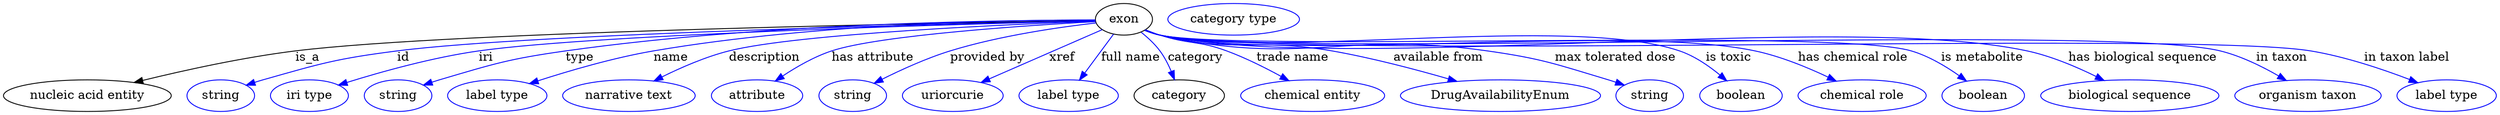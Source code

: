 digraph {
	graph [bb="0,0,2835.1,123"];
	node [label="\N"];
	exon	[height=0.5,
		label=exon,
		pos="1274.5,105",
		width=0.9027];
	"nucleic acid entity"	[height=0.5,
		pos="95.542,18",
		width=2.6539];
	exon -> "nucleic acid entity"	[label=is_a,
		lp="346.54,61.5",
		pos="e,148.75,32.95 1242.1,103.54 1097.9,101.38 514.26,91.378 332.54,69 272.93,61.658 206.05,46.943 158.58,35.368"];
	id	[color=blue,
		height=0.5,
		label=string,
		pos="247.54,18",
		width=1.0652];
	exon -> id	[color=blue,
		label=id,
		lp="455.54,61.5",
		pos="e,276.54,29.941 1242.2,103.36 1109.4,100.65 606.21,89.195 448.54,69 379.54,60.162 362.46,54.984 295.54,36 292.44,35.119 289.24,34.144 \
286.05,33.12",
		style=solid];
	iri	[color=blue,
		height=0.5,
		label="iri type",
		pos="348.54,18",
		width=1.2277];
	exon -> iri	[color=blue,
		label=iri,
		lp="549.54,61.5",
		pos="e,381.55,29.995 1242.1,103.25 1118.9,100.28 679.83,88.545 541.54,69 489,61.574 430.18,45.112 391.44,33.099",
		style=solid];
	type	[color=blue,
		height=0.5,
		label=string,
		pos="449.54,18",
		width=1.0652];
	exon -> type	[color=blue,
		label=type,
		lp="656.54,61.5",
		pos="e,478.19,29.989 1242,104.15 1148.2,104.17 869.22,101.28 640.54,69 575.53,59.824 559.53,54.534 496.54,36 493.64,35.146 490.65,34.209 \
487.66,33.227",
		style=solid];
	name	[color=blue,
		height=0.5,
		label="label type",
		pos="562.54,18",
		width=1.5707];
	exon -> name	[color=blue,
		label=name,
		lp="760.54,61.5",
		pos="e,599.19,31.72 1242.1,104.21 1158.3,104.26 928.5,101.2 740.54,69 694.99,61.198 644.38,46.359 608.81,34.864",
		style=solid];
	description	[color=blue,
		height=0.5,
		label="narrative text",
		pos="712.54,18",
		width=2.0943];
	exon -> description	[color=blue,
		label=description,
		lp="866.04,61.5",
		pos="e,740.84,34.756 1242.1,102.89 1152.7,99.618 904.57,88.944 825.54,69 799.27,62.37 771.41,50.111 749.93,39.391",
		style=solid];
	"has attribute"	[color=blue,
		height=0.5,
		label=attribute,
		pos="857.54,18",
		width=1.4443];
	exon -> "has attribute"	[color=blue,
		label="has attribute",
		lp="988.54,61.5",
		pos="e,878.05,34.672 1242.2,102.37 1169.8,98.437 996.84,87.377 941.54,69 922.02,62.513 902.15,50.96 886.64,40.592",
		style=solid];
	"provided by"	[color=blue,
		height=0.5,
		label=string,
		pos="965.54,18",
		width=1.0652];
	exon -> "provided by"	[color=blue,
		label="provided by",
		lp="1119,61.5",
		pos="e,989.98,32.142 1242.8,100.84 1203.2,96.353 1133.8,86.64 1076.5,69 1049.6,60.7 1020.6,47.49 999.05,36.732",
		style=solid];
	xref	[color=blue,
		height=0.5,
		label=uriorcurie,
		pos="1079.5,18",
		width=1.5887];
	exon -> xref	[color=blue,
		label=xref,
		lp="1204,61.5",
		pos="e,1111.8,33.064 1249.8,93.235 1217.5,79.15 1160.4,54.263 1121.3,37.218",
		style=solid];
	"full name"	[color=blue,
		height=0.5,
		label="label type",
		pos="1211.5,18",
		width=1.5707];
	exon -> "full name"	[color=blue,
		label="full name",
		lp="1282,61.5",
		pos="e,1223.9,35.672 1262.6,87.975 1258.2,82.018 1253.1,75.202 1248.5,69 1242.5,60.846 1235.9,51.939 1230,43.931",
		style=solid];
	category	[height=0.5,
		pos="1337.5,18",
		width=1.4263];
	exon -> category	[color=blue,
		label=category,
		lp="1356,61.5",
		pos="e,1332.1,36.224 1294.2,90.232 1301.6,84.33 1309.6,76.961 1315.5,69 1320.8,61.966 1325.1,53.494 1328.5,45.539",
		style=solid];
	"trade name"	[color=blue,
		height=0.5,
		label="chemical entity",
		pos="1488.5,18",
		width=2.2748];
	exon -> "trade name"	[color=blue,
		label="trade name",
		lp="1465.5,61.5",
		pos="e,1461.8,35.061 1299,93.101 1304.4,90.915 1310.1,88.755 1315.5,87 1348.6,76.318 1359,81.041 1391.5,69 1412.6,61.221 1434.9,49.946 \
1452.8,40.071",
		style=solid];
	"available from"	[color=blue,
		height=0.5,
		label=DrugAvailabilityEnum,
		pos="1702.5,18",
		width=3.1594];
	exon -> "available from"	[color=blue,
		label="available from",
		lp="1632,61.5",
		pos="e,1652.9,34.306 1298.4,92.691 1303.9,90.476 1309.9,88.407 1315.5,87 1400,66.096 1424.8,84.017 1510.5,69 1555.5,61.117 1605.5,47.979 \
1643.1,37.148",
		style=solid];
	"max tolerated dose"	[color=blue,
		height=0.5,
		label=string,
		pos="1872.5,18",
		width=1.0652];
	exon -> "max tolerated dose"	[color=blue,
		label="max tolerated dose",
		lp="1833.5,61.5",
		pos="e,1843.6,30.034 1298.4,92.507 1303.9,90.301 1309.8,88.282 1315.5,87 1477.1,50.763 1523.7,92.35 1687.5,69 1750,60.104 1765.1,54.087 \
1825.5,36 1828.3,35.172 1831.1,34.272 1834,33.332",
		style=solid];
	"is toxic"	[color=blue,
		height=0.5,
		label=boolean,
		pos="1975.5,18",
		width=1.2999];
	exon -> "is toxic"	[color=blue,
		label="is toxic",
		lp="1961.5,61.5",
		pos="e,1959.3,35.143 1298.4,92.431 1303.9,90.229 1309.8,88.231 1315.5,87 1444,59.384 1782.2,111.42 1906.5,69 1923.2,63.319 1939.3,52.123 \
1951.7,41.763",
		style=solid];
	"has chemical role"	[color=blue,
		height=0.5,
		label="chemical role",
		pos="2113.5,18",
		width=2.022];
	exon -> "has chemical role"	[color=blue,
		label="has chemical role",
		lp="2103,61.5",
		pos="e,2083.9,34.699 1298.4,92.415 1303.9,90.214 1309.8,88.22 1315.5,87 1462.5,55.697 1844.5,100 1991.5,69 2020.5,62.899 2051.3,50.221 \
2074.7,39.158",
		style=solid];
	"is metabolite"	[color=blue,
		height=0.5,
		label=boolean,
		pos="2251.5,18",
		width=1.2999];
	exon -> "is metabolite"	[color=blue,
		label="is metabolite",
		lp="2250.5,61.5",
		pos="e,2232.7,34.492 1298.3,92.391 1303.9,90.191 1309.8,88.204 1315.5,87 1408.4,67.488 2078.4,95.623 2169.5,69 2189.3,63.214 2209.2,51.342 \
2224.3,40.619",
		style=solid];
	"has biological sequence"	[color=blue,
		height=0.5,
		label="biological sequence",
		pos="2417.5,18",
		width=2.8164];
	exon -> "has biological sequence"	[color=blue,
		label="has biological sequence",
		lp="2433,61.5",
		pos="e,2388.6,35.264 1298.3,92.379 1303.9,90.18 1309.8,88.196 1315.5,87 1530.1,42.248 2087.3,115.24 2301.5,69 2328.7,63.129 2357.5,50.796 \
2379.5,39.848",
		style=solid];
	"in taxon"	[color=blue,
		height=0.5,
		label="organism taxon",
		pos="2620.5,18",
		width=2.3109];
	exon -> "in taxon"	[color=blue,
		label="in taxon",
		lp="2590.5,61.5",
		pos="e,2596.1,35.286 1298.3,92.365 1303.9,90.167 1309.8,88.186 1315.5,87 1446.8,59.851 2391.4,101.03 2521.5,69 2544.8,63.266 2568.9,51.268 \
2587.5,40.462",
		style=solid];
	"in taxon label"	[color=blue,
		height=0.5,
		label="label type",
		pos="2778.5,18",
		width=1.5707];
	exon -> "in taxon label"	[color=blue,
		label="in taxon label",
		lp="2733,61.5",
		pos="e,2745.7,32.77 1298.3,92.36 1303.9,90.162 1309.8,88.183 1315.5,87 1457.9,57.639 2480.1,92.573 2623.5,69 2662.7,62.566 2705.5,48.164 \
2736.2,36.461",
		style=solid];
	"named thing_category"	[color=blue,
		height=0.5,
		label="category type",
		pos="1399.5,105",
		width=2.0762];
}
